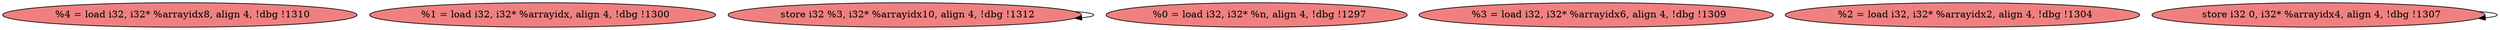 
digraph G {


node41 [fillcolor=lightcoral,label="  %4 = load i32, i32* %arrayidx8, align 4, !dbg !1310",shape=ellipse,style=filled ]
node36 [fillcolor=lightcoral,label="  %1 = load i32, i32* %arrayidx, align 4, !dbg !1300",shape=ellipse,style=filled ]
node35 [fillcolor=lightcoral,label="  store i32 %3, i32* %arrayidx10, align 4, !dbg !1312",shape=ellipse,style=filled ]
node37 [fillcolor=lightcoral,label="  %0 = load i32, i32* %n, align 4, !dbg !1297",shape=ellipse,style=filled ]
node40 [fillcolor=lightcoral,label="  %3 = load i32, i32* %arrayidx6, align 4, !dbg !1309",shape=ellipse,style=filled ]
node38 [fillcolor=lightcoral,label="  %2 = load i32, i32* %arrayidx2, align 4, !dbg !1304",shape=ellipse,style=filled ]
node39 [fillcolor=lightcoral,label="  store i32 0, i32* %arrayidx4, align 4, !dbg !1307",shape=ellipse,style=filled ]

node35->node35 [ ]
node39->node39 [ ]


}
